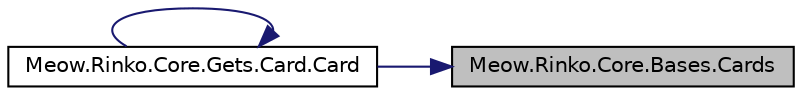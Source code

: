 digraph "Meow.Rinko.Core.Bases.Cards"
{
 // LATEX_PDF_SIZE
  edge [fontname="Helvetica",fontsize="10",labelfontname="Helvetica",labelfontsize="10"];
  node [fontname="Helvetica",fontsize="10",shape=record];
  rankdir="RL";
  Node1 [label="Meow.Rinko.Core.Bases.Cards",height=0.2,width=0.4,color="black", fillcolor="grey75", style="filled", fontcolor="black",tooltip="获得某个固定的卡的数据"];
  Node1 -> Node2 [dir="back",color="midnightblue",fontsize="10",style="solid",fontname="Helvetica"];
  Node2 [label="Meow.Rinko.Core.Gets.Card.Card",height=0.2,width=0.4,color="black", fillcolor="white", style="filled",URL="$classMeow_1_1Rinko_1_1Core_1_1Gets_1_1Card.html#a6a6b786114fe5ba05d09acf4e7305a36",tooltip="初始化某卡片"];
  Node2 -> Node2 [dir="back",color="midnightblue",fontsize="10",style="solid",fontname="Helvetica"];
}
